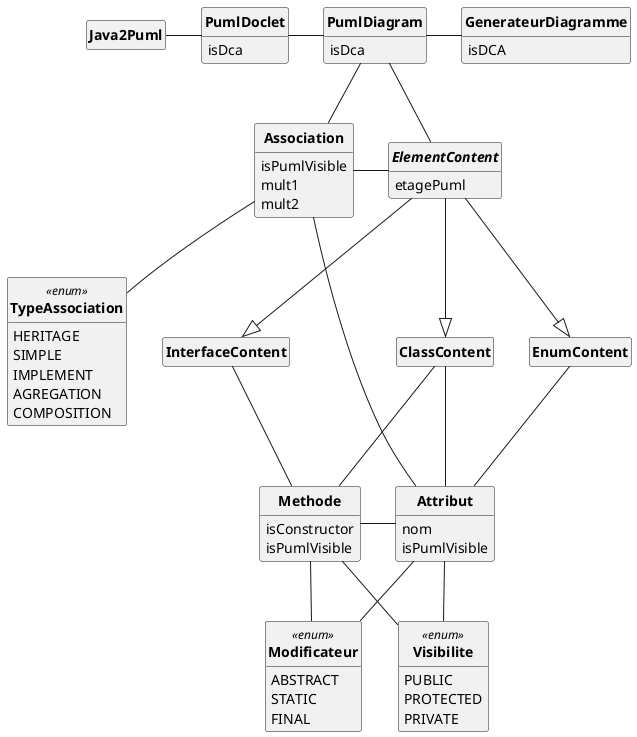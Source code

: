 @startuml
'https://plantuml.com/class-diagram

skinparam style strictuml
skinparam classAttributeIconSize 0
skinparam classFontStyle Bold

hide empty members

class Java2Puml{
}
class PumlDoclet{
    isDca
}
class PumlDiagram{
    isDca
}
abstract class ElementContent{
    etagePuml
}
class EnumContent{
}
class ClassContent{
}
class InterfaceContent{
}
class Attribut{
    nom
    isPumlVisible
}
class Methode{
    isConstructor
    isPumlVisible
}
enum Modificateur <<enum>>{
    ABSTRACT
    STATIC
    FINAL
}
class Association{
    isPumlVisible
    mult1
    mult2
}
enum TypeAssociation <<enum>>{
    HERITAGE
    SIMPLE
    IMPLEMENT
    AGREGATION
    COMPOSITION
}
enum Visibilite <<enum>>{
    PUBLIC
    PROTECTED
    PRIVATE
}
class GenerateurDiagramme{
    isDCA
}

Java2Puml - PumlDoclet
PumlDoclet - PumlDiagram
PumlDiagram - GenerateurDiagramme
PumlDiagram - ElementContent
PumlDiagram -- Association
ElementContent --|> ClassContent
ElementContent --|> EnumContent
ElementContent --|> InterfaceContent
ClassContent -- Attribut
ClassContent -- Methode
EnumContent -- Attribut
InterfaceContent -- Methode
Attribut  --  Visibilite
Methode  -- Visibilite
Attribut  -- Modificateur
Methode --  Modificateur
Methode - Attribut
Association - ElementContent
Association -- TypeAssociation
Association -- Attribut

@enduml